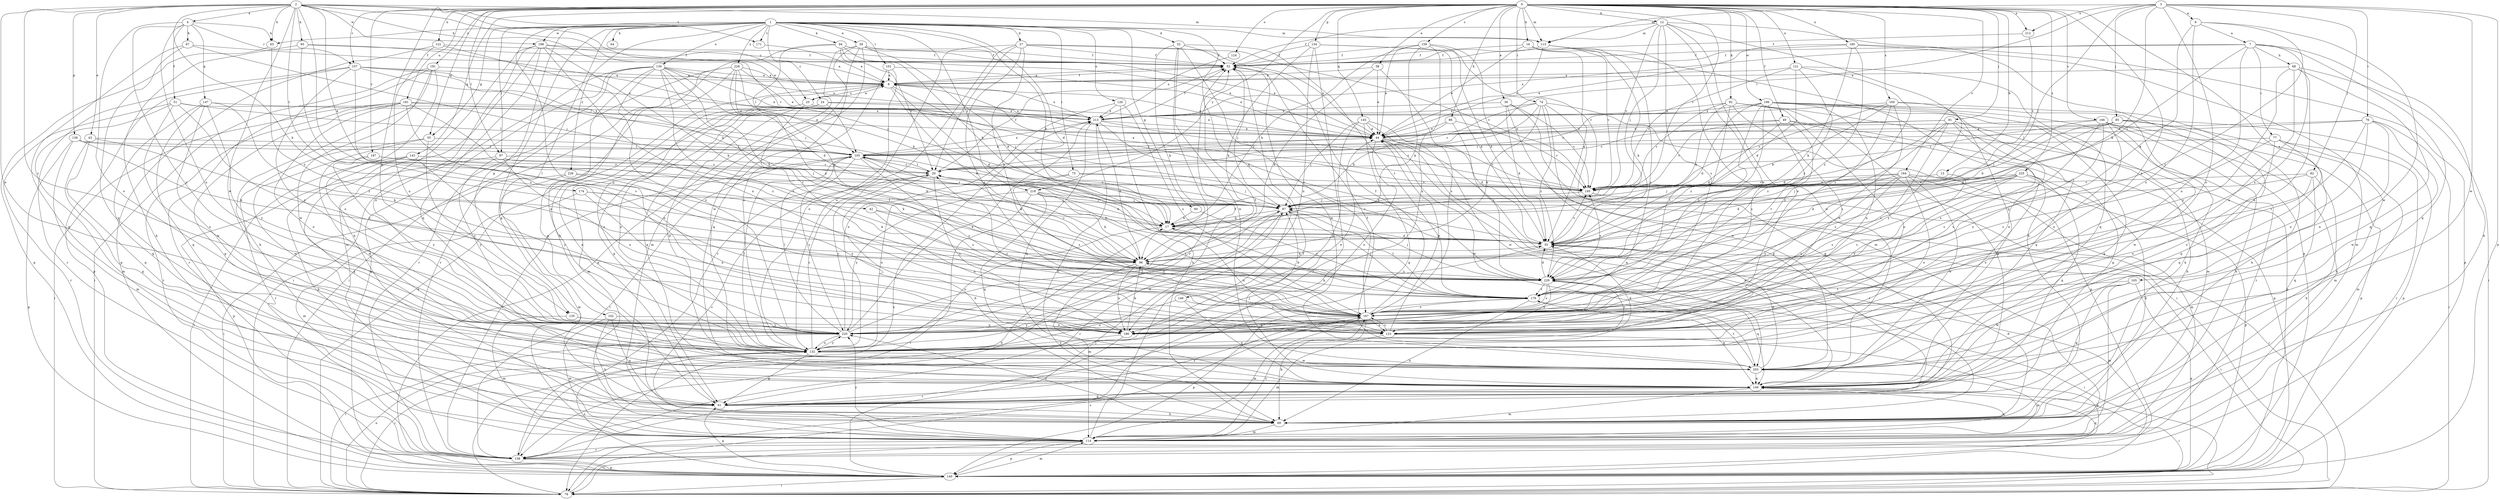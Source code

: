 strict digraph  {
0;
1;
2;
3;
4;
6;
7;
8;
12;
13;
16;
17;
24;
25;
26;
27;
32;
35;
36;
38;
39;
42;
43;
44;
49;
51;
52;
55;
60;
61;
64;
65;
67;
68;
69;
74;
75;
76;
77;
78;
81;
82;
85;
87;
88;
92;
94;
95;
96;
97;
101;
102;
105;
113;
114;
121;
122;
123;
124;
126;
130;
132;
134;
135;
138;
140;
143;
145;
146;
147;
149;
157;
158;
159;
160;
164;
165;
166;
167;
171;
174;
176;
181;
185;
186;
187;
191;
195;
196;
198;
203;
212;
213;
218;
220;
225;
226;
228;
229;
0 -> 12  [label=b];
0 -> 13  [label=b];
0 -> 16  [label=b];
0 -> 36  [label=e];
0 -> 38  [label=e];
0 -> 49  [label=f];
0 -> 55  [label=g];
0 -> 74  [label=i];
0 -> 81  [label=j];
0 -> 88  [label=k];
0 -> 92  [label=k];
0 -> 97  [label=l];
0 -> 113  [label=m];
0 -> 121  [label=n];
0 -> 122  [label=n];
0 -> 123  [label=n];
0 -> 124  [label=o];
0 -> 134  [label=p];
0 -> 135  [label=p];
0 -> 143  [label=q];
0 -> 145  [label=q];
0 -> 157  [label=r];
0 -> 159  [label=s];
0 -> 160  [label=s];
0 -> 164  [label=s];
0 -> 165  [label=s];
0 -> 166  [label=s];
0 -> 181  [label=u];
0 -> 185  [label=u];
0 -> 187  [label=v];
0 -> 191  [label=v];
0 -> 195  [label=v];
0 -> 196  [label=w];
0 -> 212  [label=x];
0 -> 218  [label=y];
0 -> 225  [label=z];
1 -> 17  [label=b];
1 -> 24  [label=c];
1 -> 27  [label=d];
1 -> 32  [label=d];
1 -> 35  [label=d];
1 -> 39  [label=e];
1 -> 55  [label=g];
1 -> 60  [label=g];
1 -> 61  [label=g];
1 -> 64  [label=h];
1 -> 65  [label=h];
1 -> 75  [label=i];
1 -> 94  [label=k];
1 -> 97  [label=l];
1 -> 101  [label=l];
1 -> 102  [label=l];
1 -> 113  [label=m];
1 -> 126  [label=o];
1 -> 130  [label=o];
1 -> 135  [label=p];
1 -> 146  [label=q];
1 -> 171  [label=t];
1 -> 186  [label=u];
1 -> 198  [label=w];
1 -> 218  [label=y];
1 -> 226  [label=z];
1 -> 228  [label=z];
2 -> 4  [label=a];
2 -> 25  [label=c];
2 -> 42  [label=e];
2 -> 43  [label=e];
2 -> 44  [label=e];
2 -> 65  [label=h];
2 -> 95  [label=k];
2 -> 96  [label=k];
2 -> 113  [label=m];
2 -> 132  [label=o];
2 -> 138  [label=p];
2 -> 167  [label=s];
2 -> 171  [label=t];
2 -> 174  [label=t];
2 -> 195  [label=v];
2 -> 198  [label=w];
2 -> 203  [label=w];
2 -> 220  [label=y];
3 -> 6  [label=a];
3 -> 76  [label=i];
3 -> 82  [label=j];
3 -> 85  [label=j];
3 -> 87  [label=j];
3 -> 96  [label=k];
3 -> 105  [label=l];
3 -> 113  [label=m];
3 -> 132  [label=o];
3 -> 140  [label=p];
3 -> 203  [label=w];
3 -> 212  [label=x];
4 -> 51  [label=f];
4 -> 65  [label=h];
4 -> 67  [label=h];
4 -> 132  [label=o];
4 -> 147  [label=q];
4 -> 157  [label=r];
4 -> 186  [label=u];
4 -> 220  [label=y];
6 -> 7  [label=a];
6 -> 96  [label=k];
6 -> 176  [label=t];
6 -> 203  [label=w];
6 -> 220  [label=y];
7 -> 52  [label=f];
7 -> 68  [label=h];
7 -> 69  [label=h];
7 -> 77  [label=i];
7 -> 87  [label=j];
7 -> 149  [label=q];
7 -> 167  [label=s];
7 -> 186  [label=u];
7 -> 213  [label=x];
8 -> 25  [label=c];
8 -> 35  [label=d];
8 -> 44  [label=e];
8 -> 52  [label=f];
8 -> 87  [label=j];
8 -> 96  [label=k];
8 -> 213  [label=x];
12 -> 52  [label=f];
12 -> 87  [label=j];
12 -> 113  [label=m];
12 -> 132  [label=o];
12 -> 140  [label=p];
12 -> 149  [label=q];
12 -> 167  [label=s];
12 -> 186  [label=u];
12 -> 195  [label=v];
13 -> 167  [label=s];
13 -> 195  [label=v];
16 -> 35  [label=d];
16 -> 44  [label=e];
16 -> 52  [label=f];
16 -> 69  [label=h];
16 -> 195  [label=v];
17 -> 35  [label=d];
17 -> 123  [label=n];
17 -> 132  [label=o];
24 -> 44  [label=e];
24 -> 61  [label=g];
24 -> 105  [label=l];
24 -> 114  [label=m];
24 -> 132  [label=o];
24 -> 149  [label=q];
24 -> 203  [label=w];
24 -> 213  [label=x];
25 -> 8  [label=a];
25 -> 132  [label=o];
25 -> 176  [label=t];
25 -> 213  [label=x];
26 -> 52  [label=f];
26 -> 69  [label=h];
26 -> 105  [label=l];
26 -> 186  [label=u];
26 -> 195  [label=v];
27 -> 26  [label=c];
27 -> 44  [label=e];
27 -> 52  [label=f];
27 -> 132  [label=o];
27 -> 158  [label=r];
27 -> 167  [label=s];
27 -> 195  [label=v];
27 -> 229  [label=z];
32 -> 52  [label=f];
32 -> 96  [label=k];
32 -> 158  [label=r];
32 -> 167  [label=s];
32 -> 176  [label=t];
32 -> 203  [label=w];
35 -> 26  [label=c];
35 -> 78  [label=i];
35 -> 96  [label=k];
35 -> 105  [label=l];
35 -> 195  [label=v];
36 -> 35  [label=d];
36 -> 61  [label=g];
36 -> 78  [label=i];
36 -> 195  [label=v];
36 -> 213  [label=x];
38 -> 8  [label=a];
38 -> 44  [label=e];
38 -> 96  [label=k];
38 -> 167  [label=s];
39 -> 35  [label=d];
39 -> 44  [label=e];
39 -> 52  [label=f];
39 -> 114  [label=m];
39 -> 132  [label=o];
39 -> 140  [label=p];
39 -> 203  [label=w];
42 -> 17  [label=b];
42 -> 123  [label=n];
42 -> 229  [label=z];
43 -> 61  [label=g];
43 -> 96  [label=k];
43 -> 105  [label=l];
43 -> 149  [label=q];
44 -> 105  [label=l];
44 -> 132  [label=o];
44 -> 149  [label=q];
44 -> 158  [label=r];
44 -> 195  [label=v];
44 -> 203  [label=w];
49 -> 35  [label=d];
49 -> 44  [label=e];
49 -> 61  [label=g];
49 -> 140  [label=p];
49 -> 176  [label=t];
49 -> 195  [label=v];
51 -> 105  [label=l];
51 -> 114  [label=m];
51 -> 123  [label=n];
51 -> 132  [label=o];
51 -> 158  [label=r];
51 -> 213  [label=x];
52 -> 8  [label=a];
52 -> 87  [label=j];
52 -> 203  [label=w];
55 -> 105  [label=l];
55 -> 158  [label=r];
55 -> 203  [label=w];
55 -> 220  [label=y];
60 -> 17  [label=b];
60 -> 176  [label=t];
61 -> 8  [label=a];
61 -> 69  [label=h];
61 -> 167  [label=s];
65 -> 140  [label=p];
65 -> 229  [label=z];
67 -> 52  [label=f];
67 -> 61  [label=g];
67 -> 87  [label=j];
67 -> 149  [label=q];
68 -> 8  [label=a];
68 -> 78  [label=i];
68 -> 123  [label=n];
68 -> 149  [label=q];
68 -> 186  [label=u];
68 -> 220  [label=y];
69 -> 35  [label=d];
69 -> 44  [label=e];
69 -> 114  [label=m];
69 -> 220  [label=y];
74 -> 17  [label=b];
74 -> 26  [label=c];
74 -> 61  [label=g];
74 -> 96  [label=k];
74 -> 140  [label=p];
74 -> 203  [label=w];
74 -> 213  [label=x];
74 -> 229  [label=z];
75 -> 87  [label=j];
75 -> 132  [label=o];
75 -> 167  [label=s];
75 -> 195  [label=v];
76 -> 44  [label=e];
76 -> 78  [label=i];
76 -> 105  [label=l];
76 -> 123  [label=n];
76 -> 176  [label=t];
76 -> 186  [label=u];
76 -> 203  [label=w];
77 -> 105  [label=l];
77 -> 114  [label=m];
77 -> 132  [label=o];
77 -> 149  [label=q];
77 -> 158  [label=r];
77 -> 167  [label=s];
78 -> 8  [label=a];
78 -> 132  [label=o];
78 -> 167  [label=s];
78 -> 213  [label=x];
81 -> 26  [label=c];
81 -> 35  [label=d];
81 -> 44  [label=e];
81 -> 69  [label=h];
81 -> 123  [label=n];
81 -> 167  [label=s];
81 -> 186  [label=u];
81 -> 229  [label=z];
82 -> 69  [label=h];
82 -> 149  [label=q];
82 -> 186  [label=u];
82 -> 195  [label=v];
82 -> 229  [label=z];
85 -> 17  [label=b];
85 -> 26  [label=c];
85 -> 35  [label=d];
85 -> 44  [label=e];
85 -> 69  [label=h];
85 -> 140  [label=p];
85 -> 149  [label=q];
87 -> 17  [label=b];
87 -> 158  [label=r];
87 -> 176  [label=t];
87 -> 220  [label=y];
88 -> 26  [label=c];
88 -> 44  [label=e];
88 -> 195  [label=v];
88 -> 229  [label=z];
92 -> 17  [label=b];
92 -> 61  [label=g];
92 -> 123  [label=n];
92 -> 132  [label=o];
92 -> 140  [label=p];
92 -> 176  [label=t];
92 -> 195  [label=v];
92 -> 213  [label=x];
94 -> 17  [label=b];
94 -> 26  [label=c];
94 -> 44  [label=e];
94 -> 52  [label=f];
94 -> 69  [label=h];
94 -> 105  [label=l];
95 -> 52  [label=f];
95 -> 69  [label=h];
95 -> 87  [label=j];
95 -> 167  [label=s];
96 -> 26  [label=c];
96 -> 114  [label=m];
96 -> 186  [label=u];
96 -> 213  [label=x];
96 -> 229  [label=z];
97 -> 26  [label=c];
97 -> 96  [label=k];
97 -> 140  [label=p];
97 -> 186  [label=u];
97 -> 220  [label=y];
101 -> 8  [label=a];
101 -> 44  [label=e];
101 -> 132  [label=o];
101 -> 149  [label=q];
102 -> 61  [label=g];
102 -> 69  [label=h];
102 -> 114  [label=m];
102 -> 186  [label=u];
105 -> 26  [label=c];
105 -> 44  [label=e];
105 -> 96  [label=k];
105 -> 158  [label=r];
105 -> 167  [label=s];
105 -> 213  [label=x];
105 -> 220  [label=y];
113 -> 44  [label=e];
113 -> 52  [label=f];
113 -> 96  [label=k];
113 -> 167  [label=s];
113 -> 203  [label=w];
114 -> 26  [label=c];
114 -> 52  [label=f];
114 -> 78  [label=i];
114 -> 140  [label=p];
114 -> 149  [label=q];
114 -> 158  [label=r];
114 -> 167  [label=s];
114 -> 220  [label=y];
121 -> 8  [label=a];
121 -> 35  [label=d];
121 -> 149  [label=q];
121 -> 176  [label=t];
121 -> 195  [label=v];
121 -> 229  [label=z];
122 -> 17  [label=b];
122 -> 52  [label=f];
122 -> 140  [label=p];
122 -> 186  [label=u];
123 -> 26  [label=c];
123 -> 44  [label=e];
123 -> 114  [label=m];
123 -> 140  [label=p];
123 -> 167  [label=s];
123 -> 229  [label=z];
124 -> 213  [label=x];
126 -> 69  [label=h];
126 -> 132  [label=o];
126 -> 167  [label=s];
126 -> 213  [label=x];
130 -> 8  [label=a];
130 -> 35  [label=d];
130 -> 44  [label=e];
130 -> 78  [label=i];
130 -> 96  [label=k];
130 -> 132  [label=o];
130 -> 140  [label=p];
130 -> 158  [label=r];
130 -> 167  [label=s];
130 -> 176  [label=t];
130 -> 213  [label=x];
130 -> 220  [label=y];
132 -> 26  [label=c];
132 -> 35  [label=d];
132 -> 44  [label=e];
132 -> 52  [label=f];
132 -> 61  [label=g];
132 -> 78  [label=i];
132 -> 105  [label=l];
132 -> 203  [label=w];
132 -> 220  [label=y];
134 -> 35  [label=d];
134 -> 52  [label=f];
134 -> 78  [label=i];
134 -> 96  [label=k];
134 -> 186  [label=u];
134 -> 195  [label=v];
135 -> 114  [label=m];
135 -> 186  [label=u];
135 -> 220  [label=y];
138 -> 87  [label=j];
138 -> 96  [label=k];
138 -> 105  [label=l];
138 -> 114  [label=m];
138 -> 140  [label=p];
140 -> 61  [label=g];
140 -> 78  [label=i];
140 -> 87  [label=j];
140 -> 114  [label=m];
140 -> 132  [label=o];
143 -> 26  [label=c];
143 -> 69  [label=h];
143 -> 78  [label=i];
143 -> 149  [label=q];
143 -> 220  [label=y];
145 -> 35  [label=d];
145 -> 44  [label=e];
145 -> 61  [label=g];
145 -> 87  [label=j];
145 -> 132  [label=o];
145 -> 203  [label=w];
146 -> 132  [label=o];
146 -> 149  [label=q];
146 -> 167  [label=s];
147 -> 61  [label=g];
147 -> 149  [label=q];
147 -> 203  [label=w];
147 -> 213  [label=x];
147 -> 220  [label=y];
147 -> 229  [label=z];
149 -> 61  [label=g];
149 -> 78  [label=i];
149 -> 87  [label=j];
149 -> 114  [label=m];
157 -> 8  [label=a];
157 -> 87  [label=j];
157 -> 105  [label=l];
157 -> 140  [label=p];
157 -> 158  [label=r];
157 -> 167  [label=s];
157 -> 213  [label=x];
157 -> 220  [label=y];
158 -> 17  [label=b];
158 -> 105  [label=l];
158 -> 140  [label=p];
158 -> 149  [label=q];
159 -> 17  [label=b];
159 -> 35  [label=d];
159 -> 44  [label=e];
159 -> 52  [label=f];
159 -> 96  [label=k];
159 -> 114  [label=m];
159 -> 186  [label=u];
160 -> 17  [label=b];
160 -> 69  [label=h];
160 -> 167  [label=s];
160 -> 195  [label=v];
160 -> 213  [label=x];
160 -> 220  [label=y];
160 -> 229  [label=z];
164 -> 35  [label=d];
164 -> 87  [label=j];
164 -> 114  [label=m];
164 -> 132  [label=o];
164 -> 140  [label=p];
164 -> 186  [label=u];
164 -> 195  [label=v];
164 -> 203  [label=w];
164 -> 220  [label=y];
165 -> 61  [label=g];
165 -> 114  [label=m];
165 -> 140  [label=p];
165 -> 176  [label=t];
165 -> 203  [label=w];
166 -> 44  [label=e];
166 -> 69  [label=h];
166 -> 87  [label=j];
166 -> 114  [label=m];
166 -> 140  [label=p];
166 -> 167  [label=s];
166 -> 186  [label=u];
166 -> 203  [label=w];
166 -> 220  [label=y];
167 -> 52  [label=f];
167 -> 69  [label=h];
167 -> 114  [label=m];
167 -> 123  [label=n];
167 -> 186  [label=u];
167 -> 220  [label=y];
171 -> 8  [label=a];
174 -> 87  [label=j];
174 -> 96  [label=k];
174 -> 114  [label=m];
174 -> 123  [label=n];
176 -> 17  [label=b];
176 -> 69  [label=h];
176 -> 87  [label=j];
176 -> 96  [label=k];
176 -> 140  [label=p];
176 -> 149  [label=q];
176 -> 167  [label=s];
181 -> 44  [label=e];
181 -> 61  [label=g];
181 -> 78  [label=i];
181 -> 123  [label=n];
181 -> 132  [label=o];
181 -> 158  [label=r];
181 -> 213  [label=x];
181 -> 229  [label=z];
185 -> 44  [label=e];
185 -> 52  [label=f];
185 -> 96  [label=k];
185 -> 114  [label=m];
185 -> 140  [label=p];
185 -> 229  [label=z];
186 -> 96  [label=k];
186 -> 132  [label=o];
186 -> 158  [label=r];
187 -> 17  [label=b];
187 -> 26  [label=c];
187 -> 132  [label=o];
187 -> 220  [label=y];
191 -> 8  [label=a];
191 -> 69  [label=h];
191 -> 78  [label=i];
191 -> 132  [label=o];
191 -> 158  [label=r];
191 -> 203  [label=w];
195 -> 8  [label=a];
195 -> 78  [label=i];
195 -> 87  [label=j];
196 -> 26  [label=c];
196 -> 35  [label=d];
196 -> 61  [label=g];
196 -> 69  [label=h];
196 -> 114  [label=m];
196 -> 123  [label=n];
196 -> 149  [label=q];
196 -> 158  [label=r];
196 -> 167  [label=s];
196 -> 176  [label=t];
196 -> 213  [label=x];
196 -> 229  [label=z];
198 -> 8  [label=a];
198 -> 52  [label=f];
198 -> 69  [label=h];
198 -> 96  [label=k];
198 -> 114  [label=m];
198 -> 123  [label=n];
198 -> 132  [label=o];
198 -> 149  [label=q];
203 -> 35  [label=d];
203 -> 52  [label=f];
203 -> 114  [label=m];
203 -> 149  [label=q];
203 -> 176  [label=t];
212 -> 52  [label=f];
212 -> 195  [label=v];
213 -> 44  [label=e];
213 -> 52  [label=f];
213 -> 69  [label=h];
213 -> 149  [label=q];
213 -> 195  [label=v];
213 -> 229  [label=z];
218 -> 17  [label=b];
218 -> 78  [label=i];
218 -> 87  [label=j];
218 -> 96  [label=k];
218 -> 149  [label=q];
218 -> 167  [label=s];
218 -> 220  [label=y];
220 -> 26  [label=c];
220 -> 35  [label=d];
220 -> 52  [label=f];
220 -> 78  [label=i];
220 -> 87  [label=j];
220 -> 105  [label=l];
220 -> 132  [label=o];
220 -> 213  [label=x];
225 -> 35  [label=d];
225 -> 69  [label=h];
225 -> 87  [label=j];
225 -> 132  [label=o];
225 -> 149  [label=q];
225 -> 167  [label=s];
225 -> 195  [label=v];
225 -> 220  [label=y];
225 -> 229  [label=z];
226 -> 78  [label=i];
226 -> 114  [label=m];
226 -> 186  [label=u];
226 -> 195  [label=v];
228 -> 8  [label=a];
228 -> 17  [label=b];
228 -> 44  [label=e];
228 -> 61  [label=g];
228 -> 78  [label=i];
228 -> 96  [label=k];
228 -> 158  [label=r];
228 -> 229  [label=z];
229 -> 35  [label=d];
229 -> 78  [label=i];
229 -> 87  [label=j];
229 -> 123  [label=n];
229 -> 149  [label=q];
229 -> 167  [label=s];
229 -> 176  [label=t];
229 -> 195  [label=v];
}
